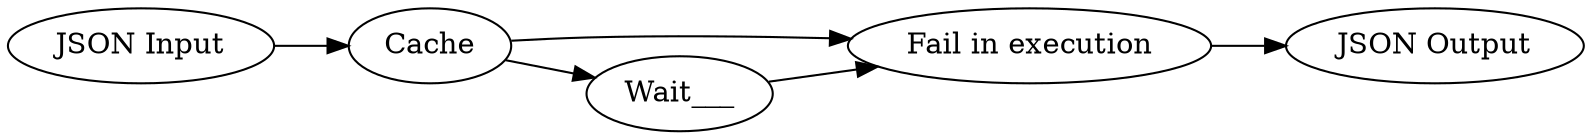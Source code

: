 digraph {
	4 -> 2
	5 -> 4
	3 -> 4
	3 -> 5
	1 -> 3
	5 [label=Wait___]
	1 [label="JSON Input"]
	4 [label="Fail in execution"]
	3 [label=Cache]
	2 [label="JSON Output"]
	rankdir=LR
}
